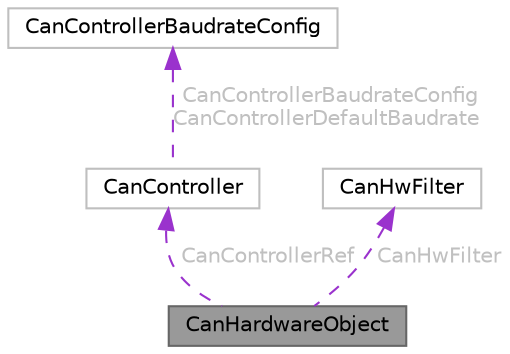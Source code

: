digraph "CanHardwareObject"
{
 // LATEX_PDF_SIZE
  bgcolor="transparent";
  edge [fontname=Helvetica,fontsize=10,labelfontname=Helvetica,labelfontsize=10];
  node [fontname=Helvetica,fontsize=10,shape=box,height=0.2,width=0.4];
  Node1 [id="Node000001",label="CanHardwareObject",height=0.2,width=0.4,color="gray40", fillcolor="grey60", style="filled", fontcolor="black",tooltip=" "];
  Node2 -> Node1 [id="edge1_Node000001_Node000002",dir="back",color="darkorchid3",style="dashed",tooltip=" ",label=" CanControllerRef",fontcolor="grey" ];
  Node2 [id="Node000002",label="CanController",height=0.2,width=0.4,color="grey75", fillcolor="white", style="filled",URL="$struct_can_controller.html",tooltip=" "];
  Node3 -> Node2 [id="edge2_Node000002_Node000003",dir="back",color="darkorchid3",style="dashed",tooltip=" ",label=" CanControllerBaudrateConfig\nCanControllerDefaultBaudrate",fontcolor="grey" ];
  Node3 [id="Node000003",label="CanControllerBaudrateConfig",height=0.2,width=0.4,color="grey75", fillcolor="white", style="filled",URL="$struct_can_controller_baudrate_config.html",tooltip=" "];
  Node4 -> Node1 [id="edge3_Node000001_Node000004",dir="back",color="darkorchid3",style="dashed",tooltip=" ",label=" CanHwFilter",fontcolor="grey" ];
  Node4 [id="Node000004",label="CanHwFilter",height=0.2,width=0.4,color="grey75", fillcolor="white", style="filled",URL="$struct_can_hw_filter.html",tooltip=" "];
}
